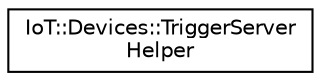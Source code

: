 digraph "Graphical Class Hierarchy"
{
 // LATEX_PDF_SIZE
  edge [fontname="Helvetica",fontsize="10",labelfontname="Helvetica",labelfontsize="10"];
  node [fontname="Helvetica",fontsize="10",shape=record];
  rankdir="LR";
  Node0 [label="IoT::Devices::TriggerServer\lHelper",height=0.2,width=0.4,color="black", fillcolor="white", style="filled",URL="$classIoT_1_1Devices_1_1TriggerServerHelper.html",tooltip=" "];
}
